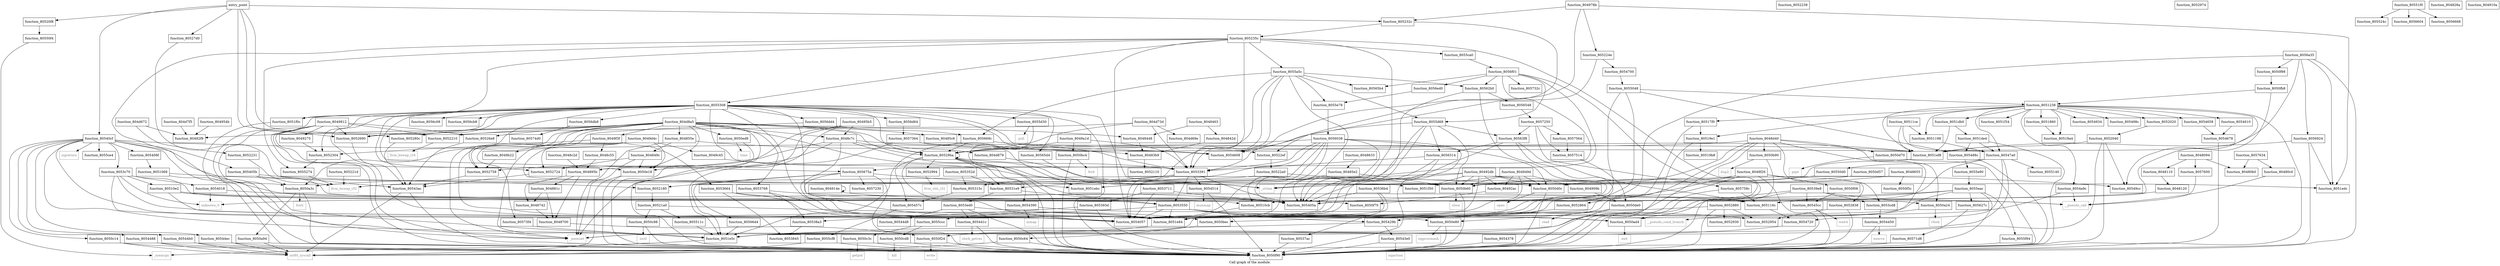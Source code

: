 digraph "Call graph of the module." {
  label="Call graph of the module.";
  node [shape=record];

  Node_function_80492ac [label="{function_80492ac}"];
  Node_function_804949d [label="{function_804949d}"];
  Node_function_8051198 [label="{function_8051198}"];
  Node_function_805116c [label="{function_805116c}"];
  Node_function_8050ed8 [label="{function_8050ed8}"];
  Node_function_8050ad4 [label="{function_8050ad4}"];
  Node_function_8050f08 [label="{function_8050f08}"];
  Node_function_804954b [label="{function_804954b}"];
  Node_function_80495b5 [label="{function_80495b5}"];
  Node_function_8050b60 [label="{function_8050b60}"];
  Node_function_80510e2 [label="{function_80510e2}"];
  Node_function_804978b [label="{function_804978b}"];
  Node_function_8049812 [label="{function_8049812}"];
  Node_function_8050c98 [label="{function_8050c98}"];
  Node_function_8049a1d [label="{function_8049a1d}"];
  Node_function_8049b22 [label="{function_8049b22}"];
  Node_function_8049c45 [label="{function_8049c45}"];
  Node_function_80510cb [label="{function_80510cb}"];
  Node_function_8049d4c [label="{function_8049d4c}"];
  Node_function_8049f3f [label="{function_8049f3f}"];
  Node_function_804d672 [label="{function_804d672}"];
  Node_function_8051238 [label="{function_8051238}"];
  Node_function_804d7f5 [label="{function_804d7f5}"];
  Node_function_8050cd8 [label="{function_8050cd8}"];
  Node_function_8050b90 [label="{function_8050b90}"];
  Node_function_8050a94 [label="{function_8050a94}"];
  Node_function_80511ce [label="{function_80511ce}"];
  Node_function_8050d0c [label="{function_8050d0c}"];
  Node_function_804d879 [label="{function_804d879}"];
  Node_function_8050f24 [label="{function_8050f24}"];
  Node_function_8051068 [label="{function_8051068}"];
  Node_function_8050f5c [label="{function_8050f5c}"];
  Node_function_804d8a5 [label="{function_804d8a5}"];
  Node_function_8050d57 [label="{function_8050d57}"];
  Node_function_8050bc4 [label="{function_8050bc4}"];
  Node_function_804d69e [label="{function_804d69e}"];
  Node_function_8050d70 [label="{function_8050d70}"];
  Node_function_8050bec [label="{function_8050bec}"];
  Node_function_804d73d [label="{function_804d73d}"];
  Node_function_8050de0 [label="{function_8050de0}"];
  Node_function_8050a24 [label="{function_8050a24}"];
  Node_function_8050f70 [label="{function_8050f70}"];
  Node_function_8050c14 [label="{function_8050c14}"];
  Node_function_8050c3c [label="{function_8050c3c}"];
  Node_function_8050fb8 [label="{function_8050fb8}"];
  Node_function_8050e18 [label="{function_8050e18}"];
  Node_function_8050a3c [label="{function_8050a3c}"];
  Node_function_8050f90 [label="{function_8050f90}"];
  Node_function_8050c64 [label="{function_8050c64}"];
  Node_function_8050f98 [label="{function_8050f98}"];
  Node_function_8050e80 [label="{function_8050e80}"];
  Node_function_8056f01 [label="{function_8056f01}"];
  Node_function_80571d8 [label="{function_80571d8}"];
  Node_function_8057230 [label="{function_8057230}"];
  Node_function_8057250 [label="{function_8057250}"];
  Node_function_805732c [label="{function_805732c}"];
  Node_function_8057364 [label="{function_8057364}"];
  Node_function_80573f4 [label="{function_80573f4}"];
  Node_function_80574d0 [label="{function_80574d0}"];
  Node_function_8057514 [label="{function_8057514}"];
  Node_function_8057564 [label="{function_8057564}"];
  Node_function_805758c [label="{function_805758c}"];
  Node_function_8057600 [label="{function_8057600}"];
  Node_function_8057634 [label="{function_8057634}"];
  Node_llvm_bswap_i32 [color="gray50", fontcolor="gray50", label="{llvm_bswap_i32}"];
  Node_llvm_ctlz_i32 [color="gray50", fontcolor="gray50", label="{llvm_ctlz_i32}"];
  Node__memset [color="gray50", fontcolor="gray50", label="{_memset}"];
  Node__strlen [color="gray50", fontcolor="gray50", label="{_strlen}"];
  Node__memcpy [color="gray50", fontcolor="gray50", label="{_memcpy}"];
  Node_llvm_bswap_i16 [color="gray50", fontcolor="gray50", label="{llvm_bswap_i16}"];
  Node_unknown_0 [color="gray50", fontcolor="gray50", label="{unknown_0}"];
  Node_vfork [color="gray50", fontcolor="gray50", label="{vfork}"];
  Node_fcntl [color="gray50", fontcolor="gray50", label="{fcntl}"];
  Node_int80_syscall [color="gray50", fontcolor="gray50", label="{int80_syscall}"];
  Node_exit [color="gray50", fontcolor="gray50", label="{exit}"];
  Node_close [color="gray50", fontcolor="gray50", label="{close}"];
  Node_dup2 [color="gray50", fontcolor="gray50", label="{dup2}"];
  Node_fork [color="gray50", fontcolor="gray50", label="{fork}"];
  Node_getpid [color="gray50", fontcolor="gray50", label="{getpid}"];
  Node_ioctl [color="gray50", fontcolor="gray50", label="{ioctl}"];
  Node_kill [color="gray50", fontcolor="gray50", label="{kill}"];
  Node_open [color="gray50", fontcolor="gray50", label="{open}"];
  Node_pipe [color="gray50", fontcolor="gray50", label="{pipe}"];
  Node_read [color="gray50", fontcolor="gray50", label="{read}"];
  Node_sigprocmask [color="gray50", fontcolor="gray50", label="{sigprocmask}"];
  Node_time [color="gray50", fontcolor="gray50", label="{time}"];
  Node_write [color="gray50", fontcolor="gray50", label="{write}"];
  Node_sigreturn [color="gray50", fontcolor="gray50", label="{sigreturn}"];
  Node_mmap [color="gray50", fontcolor="gray50", label="{mmap}"];
  Node_sigaction [color="gray50", fontcolor="gray50", label="{sigaction}"];
  Node_clock_getres [color="gray50", fontcolor="gray50", label="{clock_getres}"];
  Node_execve [color="gray50", fontcolor="gray50", label="{execve}"];
  Node_munmap [color="gray50", fontcolor="gray50", label="{munmap}"];
  Node_wait4 [color="gray50", fontcolor="gray50", label="{wait4}"];
  Node_function_80529ba [label="{function_80529ba}"];
  Node_function_80517f0 [label="{function_80517f0}"];
  Node_function_8051860 [label="{function_8051860}"];
  Node_function_80518a4 [label="{function_80518a4}"];
  Node_function_80519b8 [label="{function_80519b8}"];
  Node_function_80519e1 [label="{function_80519e1}"];
  Node_function_8051db0 [label="{function_8051db0}"];
  Node_function_8051de4 [label="{function_8051de4}"];
  Node_function_8051e5c [label="{function_8051e5c}"];
  Node_function_8051e84 [label="{function_8051e84}"];
  Node_function_8051ebc [label="{function_8051ebc}"];
  Node_function_8051edc [label="{function_8051edc}"];
  Node_function_8051ef8 [label="{function_8051ef8}"];
  Node_function_8051f0c [label="{function_8051f0c}"];
  Node_function_8051f34 [label="{function_8051f34}"];
  Node_function_8051f50 [label="{function_8051f50}"];
  Node_function_8052020 [label="{function_8052020}"];
  Node_function_8052040 [label="{function_8052040}"];
  Node_function_80520f8 [label="{function_80520f8}"];
  Node_function_8052110 [label="{function_8052110}"];
  Node_function_8052180 [label="{function_8052180}"];
  Node_function_80521a0 [label="{function_80521a0}"];
  Node_function_8052210 [label="{function_8052210}"];
  Node_function_805221d [label="{function_805221d}"];
  Node_function_8052231 [label="{function_8052231}"];
  Node_function_8052238 [label="{function_8052238}"];
  Node_function_805224e [label="{function_805224e}"];
  Node_function_80522a0 [label="{function_80522a0}"];
  Node_function_80522ef [label="{function_80522ef}"];
  Node_function_8052304 [label="{function_8052304}"];
  Node_function_805232c [label="{function_805232c}"];
  Node_function_805235c [label="{function_805235c}"];
  Node_function_8052690 [label="{function_8052690}"];
  Node_function_80526e8 [label="{function_80526e8}"];
  Node_function_8052724 [label="{function_8052724}"];
  Node_function_8052758 [label="{function_8052758}"];
  Node_function_80527d0 [label="{function_80527d0}"];
  Node_function_805280c [label="{function_805280c}"];
  Node_function_8052838 [label="{function_8052838}"];
  Node_function_8052864 [label="{function_8052864}"];
  Node_function_8052880 [label="{function_8052880}"];
  Node_function_8052930 [label="{function_8052930}"];
  Node_function_8052954 [label="{function_8052954}"];
  Node_function_8052974 [label="{function_8052974}"];
  Node_function_8052994 [label="{function_8052994}"];
  Node_function_805315c [label="{function_805315c}"];
  Node_function_80531e9 [label="{function_80531e9}"];
  Node_function_8053391 [label="{function_8053391}"];
  Node_function_805352d [label="{function_805352d}"];
  Node_function_8053550 [label="{function_8053550}"];
  Node_function_8053664 [label="{function_8053664}"];
  Node_function_80536b4 [label="{function_80536b4}"];
  Node_function_8053711 [label="{function_8053711}"];
  Node_function_8053768 [label="{function_8053768}"];
  Node_function_80537ac [label="{function_80537ac}"];
  Node_function_8053845 [label="{function_8053845}"];
  Node_function_80538a3 [label="{function_80538a3}"];
  Node_function_805393d [label="{function_805393d}"];
  Node_function_80539e8 [label="{function_80539e8}"];
  Node_function_8053c70 [label="{function_8053c70}"];
  Node_function_8053cd8 [label="{function_8053cd8}"];
  Node_function_8053ed0 [label="{function_8053ed0}"];
  Node_function_8054018 [label="{function_8054018}"];
  Node_function_8054057 [label="{function_8054057}"];
  Node_function_805405a [label="{function_805405a}"];
  Node_function_805405b [label="{function_805405b}"];
  Node_function_805408f [label="{function_805408f}"];
  Node_function_80540cf [label="{function_80540cf}"];
  Node_poll [color="gray50", fontcolor="gray50", label="{poll}"];
  Node_function_805429b [label="{function_805429b}"];
  Node_function_8054378 [label="{function_8054378}"];
  Node_function_8054390 [label="{function_8054390}"];
  Node_function_80543ac [label="{function_80543ac}"];
  Node_function_80543e0 [label="{function_80543e0}"];
  Node_function_805441c [label="{function_805441c}"];
  Node_function_8054450 [label="{function_8054450}"];
  Node_function_8054488 [label="{function_8054488}"];
  Node_function_80544b0 [label="{function_80544b0}"];
  Node_function_80544d8 [label="{function_80544d8}"];
  Node_function_80544ec [label="{function_80544ec}"];
  Node_function_8054514 [label="{function_8054514}"];
  Node_function_805457c [label="{function_805457c}"];
  Node_function_80545cc [label="{function_80545cc}"];
  Node_function_8054608 [label="{function_8054608}"];
  Node_function_8054610 [label="{function_8054610}"];
  Node_function_8054658 [label="{function_8054658}"];
  Node_function_8054678 [label="{function_8054678}"];
  Node_function_8054700 [label="{function_8054700}"];
  Node_function_8054720 [label="{function_8054720}"];
  Node_function_80547a0 [label="{function_80547a0}"];
  Node_function_805488c [label="{function_805488c}"];
  Node_function_8054934 [label="{function_8054934}"];
  Node_function_805498c [label="{function_805498c}"];
  Node_function_80549cc [label="{function_80549cc}"];
  Node_function_8054a9c [label="{function_8054a9c}"];
  Node_function_8055048 [label="{function_8055048}"];
  Node_function_80550d0 [label="{function_80550d0}"];
  Node_function_80550f4 [label="{function_80550f4}"];
  Node_function_805511c [label="{function_805511c}"];
  Node_function_8055140 [label="{function_8055140}"];
  Node_function_80551f0 [label="{function_80551f0}"];
  Node_function_805524c [label="{function_805524c}"];
  Node_function_8055274 [label="{function_8055274}"];
  Node_function_8055308 [label="{function_8055308}"];
  Node_function_8055a5c [label="{function_8055a5c}"];
  Node_function_8055ca0 [label="{function_8055ca0}"];
  Node_function_8055ccc [label="{function_8055ccc}"];
  Node_function_8055ce4 [label="{function_8055ce4}"];
  Node_function_8055cf8 [label="{function_8055cf8}"];
  Node_function_8055d30 [label="{function_8055d30}"];
  Node_function_8055d68 [label="{function_8055d68}"];
  Node_function_8055e78 [label="{function_8055e78}"];
  Node_function_8055e90 [label="{function_8055e90}"];
  Node_function_8055eac [label="{function_8055eac}"];
  Node_function_8055f94 [label="{function_8055f94}"];
  Node_function_8056038 [label="{function_8056038}"];
  Node_function_805627c [label="{function_805627c}"];
  Node_function_80562b0 [label="{function_80562b0}"];
  Node_function_8056314 [label="{function_8056314}"];
  Node_function_80563f8 [label="{function_80563f8}"];
  Node_function_8056548 [label="{function_8056548}"];
  Node_function_80565b4 [label="{function_80565b4}"];
  Node_function_80565d4 [label="{function_80565d4}"];
  Node_function_8056604 [label="{function_8056604}"];
  Node_function_8056668 [label="{function_8056668}"];
  Node_function_805669c [label="{function_805669c}"];
  Node_function_80566d4 [label="{function_80566d4}"];
  Node_function_805675a [label="{function_805675a}"];
  Node_function_8056924 [label="{function_8056924}"];
  Node_function_8056a35 [label="{function_8056a35}"];
  Node_function_8056c08 [label="{function_8056c08}"];
  Node_function_8056cb8 [label="{function_8056cb8}"];
  Node_function_8056d64 [label="{function_8056d64}"];
  Node_function_8056db8 [label="{function_8056db8}"];
  Node_function_8056dd4 [label="{function_8056dd4}"];
  Node_function_8056ed0 [label="{function_8056ed0}"];
  Node___pseudo_call [color="gray50", fontcolor="gray50", label="{__pseudo_call}"];
  Node___pseudo_cond_branch [color="gray50", fontcolor="gray50", label="{__pseudo_cond_branch}"];
  Node_function_8048094 [label="{function_8048094}"];
  Node_function_80480b0 [label="{function_80480b0}"];
  Node_function_80480c0 [label="{function_80480c0}"];
  Node_function_8048110 [label="{function_8048110}"];
  Node_function_8048120 [label="{function_8048120}"];
  Node_entry_point [label="{entry_point}"];
  Node_function_804828a [label="{function_804828a}"];
  Node_function_80482f9 [label="{function_80482f9}"];
  Node_function_80483b9 [label="{function_80483b9}"];
  Node_function_804842d [label="{function_804842d}"];
  Node_function_8048448 [label="{function_8048448}"];
  Node_function_8048463 [label="{function_8048463}"];
  Node_function_804849c [label="{function_804849c}"];
  Node_function_804855e [label="{function_804855e}"];
  Node_function_80485c6 [label="{function_80485c6}"];
  Node_function_80485e2 [label="{function_80485e2}"];
  Node_function_8048633 [label="{function_8048633}"];
  Node_function_8048655 [label="{function_8048655}"];
  Node_function_8048700 [label="{function_8048700}"];
  Node_function_8048742 [label="{function_8048742}"];
  Node_function_80492db [label="{function_80492db}"];
  Node_function_804881c [label="{function_804881c}"];
  Node_function_804895b [label="{function_804895b}"];
  Node_function_8048c2d [label="{function_8048c2d}"];
  Node_function_8048c55 [label="{function_8048c55}"];
  Node_function_8048c7c [label="{function_8048c7c}"];
  Node_function_8048d40 [label="{function_8048d40}"];
  Node_function_8048f26 [label="{function_8048f26}"];
  Node_function_804909b [label="{function_804909b}"];
  Node_function_804910a [label="{function_804910a}"];
  Node_function_804914e [label="{function_804914e}"];
  Node_function_8049275 [label="{function_8049275}"];
  Node_function_80492ac -> Node_function_8050f70;
  Node_function_804949d -> Node_function_80492ac;
  Node_function_804949d -> Node_function_8050b60;
  Node_function_804949d -> Node_function_8050d0c;
  Node_function_804949d -> Node_function_8051e84;
  Node_function_804949d -> Node_function_8051f50;
  Node_function_804949d -> Node_function_804909b;
  Node_function_8051198 -> Node_function_80547a0;
  Node_function_805116c -> Node_function_8054720;
  Node_function_8050ed8 -> Node_function_8050f90;
  Node_function_8050ed8 -> Node_time;
  Node_function_8050ad4 -> Node_exit;
  Node_function_8050f08 -> Node_function_80545cc;
  Node_function_804954b -> Node_function_80482f9;
  Node_function_80495b5 -> Node_function_8050e18;
  Node_function_80495b5 -> Node__memset;
  Node_function_80495b5 -> Node_function_8052724;
  Node_function_80495b5 -> Node_function_8048c7c;
  Node_function_8050b60 -> Node_function_8050f90;
  Node_function_8050b60 -> Node_close;
  Node_function_80510e2 -> Node_function_805116c;
  Node_function_80510e2 -> Node_function_80510cb;
  Node_function_80510e2 -> Node_function_8054057;
  Node_function_804978b -> Node_function_8051edc;
  Node_function_804978b -> Node_function_805224e;
  Node_function_804978b -> Node_function_80522ef;
  Node_function_804978b -> Node_function_805232c;
  Node_function_8049812 -> Node_function_8050e18;
  Node_function_8049812 -> Node_function_8050a3c;
  Node_function_8049812 -> Node_function_8050f90;
  Node_function_8049812 -> Node__memset;
  Node_function_8049812 -> Node_function_8052210;
  Node_function_8049812 -> Node_function_8052690;
  Node_function_8049812 -> Node_function_80526e8;
  Node_function_8049812 -> Node_function_8049275;
  Node_function_8050c98 -> Node_function_8050f90;
  Node_function_8050c98 -> Node_ioctl;
  Node_function_8049a1d -> Node_function_8050bc4;
  Node_function_8049a1d -> Node_function_80529ba;
  Node_function_8049a1d -> Node_function_8053391;
  Node_function_8049b22 -> Node_function_8052758;
  Node_function_8049c45 -> Node__strlen;
  Node_function_80510cb -> Node_function_8051e5c;
  Node_function_8049d4c -> Node_function_8049b22;
  Node_function_8049d4c -> Node_function_8049c45;
  Node_function_8049d4c -> Node_function_8050e18;
  Node_function_8049d4c -> Node__memset;
  Node_function_8049d4c -> Node_function_8051f50;
  Node_function_8049d4c -> Node_function_8052724;
  Node_function_8049f3f -> Node_function_8052304;
  Node_function_8049f3f -> Node_function_8053664;
  Node_function_8049f3f -> Node_function_8048c55;
  Node_function_804d672 -> Node_function_8052231;
  Node_function_804d672 -> Node_function_80482f9;
  Node_function_8051238 -> Node_function_8051198;
  Node_function_8051238 -> Node_function_8050f90;
  Node_function_8051238 -> Node_function_80517f0;
  Node_function_8051238 -> Node_function_8051860;
  Node_function_8051238 -> Node_function_80518a4;
  Node_function_8051238 -> Node_function_80519e1;
  Node_function_8051238 -> Node_function_8051db0;
  Node_function_8051238 -> Node_function_8051ef8;
  Node_function_8051238 -> Node_function_8051f34;
  Node_function_8051238 -> Node_function_8052020;
  Node_function_8051238 -> Node_function_8054610;
  Node_function_8051238 -> Node_function_8054658;
  Node_function_8051238 -> Node_function_80547a0;
  Node_function_8051238 -> Node_function_8054934;
  Node_function_8051238 -> Node_function_805498c;
  Node_function_8051238 -> Node_function_80549cc;
  Node_function_8051238 -> Node_function_8054a9c;
  Node_function_804d7f5 -> Node_function_80482f9;
  Node_function_8050cd8 -> Node_function_8050f90;
  Node_function_8050cd8 -> Node_kill;
  Node_function_8050b90 -> Node_function_8050f90;
  Node_function_8050b90 -> Node_dup2;
  Node_function_8050a94 -> Node_function_8050f90;
  Node_function_8050a94 -> Node_int80_syscall;
  Node_function_80511ce -> Node_function_8051198;
  Node_function_80511ce -> Node_function_8051ef8;
  Node_function_80511ce -> Node_function_80547a0;
  Node_function_8050d0c -> Node_function_8050f90;
  Node_function_8050d0c -> Node_open;
  Node_function_804d879 -> Node_function_8050b60;
  Node_function_8050f24 -> Node_function_8050f90;
  Node_function_8050f24 -> Node_write;
  Node_function_8051068 -> Node_function_8050f90;
  Node_function_8051068 -> Node_function_8052180;
  Node_function_804d8a5 -> Node_function_8050ed8;
  Node_function_804d8a5 -> Node_function_8049f3f;
  Node_function_804d8a5 -> Node_function_804d879;
  Node_function_804d8a5 -> Node_function_8050e18;
  Node_function_804d8a5 -> Node_function_8050a3c;
  Node_function_804d8a5 -> Node_function_8050f90;
  Node_function_804d8a5 -> Node__memset;
  Node_function_804d8a5 -> Node__strlen;
  Node_function_804d8a5 -> Node_function_80529ba;
  Node_function_804d8a5 -> Node_function_8051e84;
  Node_function_804d8a5 -> Node_function_8052210;
  Node_function_804d8a5 -> Node_function_8052690;
  Node_function_804d8a5 -> Node_function_80526e8;
  Node_function_804d8a5 -> Node_function_8052758;
  Node_function_804d8a5 -> Node_function_805280c;
  Node_function_804d8a5 -> Node_function_8053768;
  Node_function_804d8a5 -> Node_function_80482f9;
  Node_function_804d8a5 -> Node_function_8048448;
  Node_function_804d8a5 -> Node_function_804855e;
  Node_function_804d8a5 -> Node_function_80485c6;
  Node_function_804d8a5 -> Node_function_8048c7c;
  Node_function_8050d57 -> Node_function_8050d0c;
  Node_function_8050bc4 -> Node_function_8050f90;
  Node_function_8050bc4 -> Node_fork;
  Node_function_8050d70 -> Node_function_8050f90;
  Node_function_8050d70 -> Node_pipe;
  Node_function_8050bec -> Node_function_8050c64;
  Node_function_804d73d -> Node_function_804d69e;
  Node_function_804d73d -> Node_function_80529ba;
  Node_function_804d73d -> Node_function_8052210;
  Node_function_804d73d -> Node_function_8053391;
  Node_function_8050de0 -> Node_function_8050f90;
  Node_function_8050de0 -> Node_read;
  Node_function_8050a24 -> Node_vfork;
  Node_function_8050a24 -> Node___pseudo_cond_branch;
  Node_function_8050c14 -> Node_function_8050f90;
  Node_function_8050c14 -> Node_int80_syscall;
  Node_function_8050c3c -> Node_function_8050f90;
  Node_function_8050c3c -> Node_getpid;
  Node_function_8050fb8 -> Node_function_80510cb;
  Node_function_8050fb8 -> Node_function_8051238;
  Node_function_8050e18 -> Node_function_8050f90;
  Node_function_8050e18 -> Node_int80_syscall;
  Node_function_8050a3c -> Node_function_8050a94;
  Node_function_8050a3c -> Node_function_8050f90;
  Node_function_8050a3c -> Node_fcntl;
  Node_function_8050c64 -> Node_function_8050f90;
  Node_function_8050c64 -> Node_int80_syscall;
  Node_function_8050f98 -> Node_function_8050fb8;
  Node_function_8050e80 -> Node_function_8050f90;
  Node_function_8050e80 -> Node_sigprocmask;
  Node_function_8056f01 -> Node_function_8050f90;
  Node_function_8056f01 -> Node_function_805732c;
  Node_function_8056f01 -> Node_function_8051ebc;
  Node_function_8056f01 -> Node_function_8055d68;
  Node_function_8056f01 -> Node_function_80562b0;
  Node_function_8056f01 -> Node_function_80565b4;
  Node_function_8056f01 -> Node_function_805675a;
  Node_function_8056f01 -> Node_function_8056ed0;
  Node_function_80571d8 -> Node_function_8050f90;
  Node_function_80571d8 -> Node_int80_syscall;
  Node_function_8057250 -> Node_function_8057514;
  Node_function_8057250 -> Node_function_8057564;
  Node_function_8057250 -> Node_function_805758c;
  Node_function_8057250 -> Node_function_80563f8;
  Node_function_8057364 -> Node_function_8051e5c;
  Node_function_8057364 -> Node_function_8051ebc;
  Node_function_8057364 -> Node_function_8051ef8;
  Node_function_80573f4 -> Node_function_8051e5c;
  Node_function_8057514 -> Node_function_8050de0;
  Node_function_8057564 -> Node_function_8057514;
  Node_function_805758c -> Node_function_805116c;
  Node_function_805758c -> Node_function_8050f90;
  Node_function_8057600 -> Node___pseudo_call;
  Node_function_8057634 -> Node_function_80480b0;
  Node_function_8057634 -> Node_function_80480c0;
  Node_function_80529ba -> Node_function_8050f90;
  Node_function_80529ba -> Node_function_80529ba;
  Node_function_80529ba -> Node_function_8052994;
  Node_function_80529ba -> Node_function_80531e9;
  Node_function_80529ba -> Node_function_8053391;
  Node_function_80529ba -> Node_function_8054057;
  Node_function_80529ba -> Node_function_805405a;
  Node_function_80529ba -> Node_function_8054390;
  Node_function_80529ba -> Node_function_805457c;
  Node_function_80517f0 -> Node_function_80519e1;
  Node_function_80517f0 -> Node_function_8051e84;
  Node_function_8051860 -> Node_function_80518a4;
  Node_function_80519e1 -> Node_function_80519b8;
  Node_function_80519e1 -> Node_function_8051e5c;
  Node_function_8051db0 -> Node_function_8051de4;
  Node_function_8051db0 -> Node_function_8051ef8;
  Node_function_8051de4 -> Node_function_8050f90;
  Node_function_8051de4 -> Node_function_80547a0;
  Node_function_8051de4 -> Node_function_805488c;
  Node_function_8051e5c -> Node__memcpy;
  Node_function_8051e84 -> Node__memset;
  Node_function_8051ef8 -> Node__strlen;
  Node_function_8051f0c -> Node__memset;
  Node_function_8052020 -> Node_function_8052040;
  Node_function_8052040 -> Node_function_8050f90;
  Node_function_8052040 -> Node_function_8051e5c;
  Node_function_8052040 -> Node_function_8051ef8;
  Node_function_8052040 -> Node_function_80549cc;
  Node_function_80520f8 -> Node_function_80550f4;
  Node_function_8052180 -> Node_function_80521a0;
  Node_function_80521a0 -> Node_function_8050c98;
  Node_function_80521a0 -> Node_function_8051e84;
  Node_function_80521a0 -> Node_function_805511c;
  Node_function_8052210 -> Node_llvm_bswap_i16;
  Node_function_805221d -> Node_llvm_bswap_i32;
  Node_function_8052231 -> Node_llvm_bswap_i32;
  Node_function_805224e -> Node_function_8054608;
  Node_function_805224e -> Node_function_8054700;
  Node_function_80522a0 -> Node_llvm_bswap_i32;
  Node_function_80522a0 -> Node_function_80549cc;
  Node_function_80522ef -> Node_function_80522a0;
  Node_function_8052304 -> Node_function_8055274;
  Node_function_805232c -> Node_function_805235c;
  Node_function_805232c -> Node_function_8054608;
  Node_function_805235c -> Node_function_8050f90;
  Node_function_805235c -> Node_function_8051e5c;
  Node_function_805235c -> Node_function_8051f0c;
  Node_function_805235c -> Node_function_8053391;
  Node_function_805235c -> Node_function_8054057;
  Node_function_805235c -> Node_function_805405a;
  Node_function_805235c -> Node_function_8055274;
  Node_function_805235c -> Node_function_8055308;
  Node_function_805235c -> Node_function_8055a5c;
  Node_function_805235c -> Node_function_8055ca0;
  Node_function_8052690 -> Node_function_80543ac;
  Node_function_80526e8 -> Node_function_80543ac;
  Node_function_8052724 -> Node_function_80543ac;
  Node_function_8052758 -> Node_function_80543ac;
  Node_function_80527d0 -> Node_function_80543ac;
  Node_function_805280c -> Node_function_80543ac;
  Node_function_8052838 -> Node_function_8050f90;
  Node_function_8052838 -> Node_function_8052954;
  Node_function_8052864 -> Node_function_8051e84;
  Node_function_8052880 -> Node_function_8050f90;
  Node_function_8052880 -> Node_function_8052930;
  Node_function_8052880 -> Node_function_8052954;
  Node_function_8052880 -> Node_function_805429b;
  Node_function_8052994 -> Node_llvm_ctlz_i32;
  Node_function_805315c -> Node_function_805457c;
  Node_function_80531e9 -> Node_function_8053550;
  Node_function_80531e9 -> Node_function_8053ed0;
  Node_function_8053391 -> Node_function_805315c;
  Node_function_8053391 -> Node_function_80531e9;
  Node_function_8053391 -> Node_function_8053550;
  Node_function_8053391 -> Node_function_8054057;
  Node_function_8053391 -> Node_function_805405a;
  Node_function_8053391 -> Node_function_8054514;
  Node_function_805352d -> Node_function_805315c;
  Node_function_805352d -> Node_function_80531e9;
  Node_function_8053550 -> Node_function_8050ad4;
  Node_function_8053550 -> Node_function_8050e80;
  Node_function_8053550 -> Node_function_8051e84;
  Node_function_8053550 -> Node_function_8052954;
  Node_function_8053550 -> Node_function_8054057;
  Node_function_8053550 -> Node_function_805429b;
  Node_function_8053550 -> Node_function_8055ccc;
  Node_function_8053664 -> Node_function_8053845;
  Node_function_8053664 -> Node_function_8054057;
  Node_function_8053664 -> Node_function_805405a;
  Node_function_80536b4 -> Node_function_80537ac;
  Node_function_80536b4 -> Node_function_8054057;
  Node_function_80536b4 -> Node_function_805405a;
  Node_function_8053711 -> Node_function_805393d;
  Node_function_8053711 -> Node_function_8054057;
  Node_function_8053711 -> Node_function_805405a;
  Node_function_8053768 -> Node_function_80538a3;
  Node_function_8053768 -> Node_function_8054057;
  Node_function_8053768 -> Node_function_805405a;
  Node_function_80537ac -> Node_function_8050f90;
  Node_function_80538a3 -> Node_function_8053845;
  Node_function_805393d -> Node_function_8050f90;
  Node_function_805393d -> Node_function_80538a3;
  Node_function_80539e8 -> Node_function_8050ad4;
  Node_function_80539e8 -> Node_function_8050a24;
  Node_function_80539e8 -> Node_function_8052880;
  Node_function_80539e8 -> Node_function_8053cd8;
  Node_function_80539e8 -> Node_function_80545cc;
  Node_function_8053c70 -> Node_function_8050ad4;
  Node_function_8053c70 -> Node_function_80510e2;
  Node_function_8053c70 -> Node_unknown_0;
  Node_function_8053c70 -> Node_function_8054018;
  Node_function_8053c70 -> Node_function_8054057;
  Node_function_8053c70 -> Node_function_805405a;
  Node_function_8053cd8 -> Node_function_8054450;
  Node_function_8053ed0 -> Node_function_8050bec;
  Node_function_8053ed0 -> Node_function_8050f90;
  Node_function_8053ed0 -> Node_function_805441c;
  Node_function_8053ed0 -> Node_function_80544d8;
  Node_function_8054018 -> Node_unknown_0;
  Node_function_8054018 -> Node___pseudo_call;
  Node_function_805405b -> Node_function_8050d0c;
  Node_function_805405b -> Node_function_8050a3c;
  Node_function_805405b -> Node_function_8053550;
  Node_function_805408f -> Node_function_8051068;
  Node_function_80540cf -> Node_function_8050c14;
  Node_function_80540cf -> Node_function_8050f90;
  Node_function_80540cf -> Node_sigreturn;
  Node_function_80540cf -> Node_function_8051e5c;
  Node_function_80540cf -> Node_function_8051e84;
  Node_function_80540cf -> Node_function_8053c70;
  Node_function_80540cf -> Node_function_805405b;
  Node_function_80540cf -> Node_function_805408f;
  Node_function_80540cf -> Node_function_8054488;
  Node_function_80540cf -> Node_function_80544b0;
  Node_function_80540cf -> Node_function_80544ec;
  Node_function_80540cf -> Node_function_8054608;
  Node_function_80540cf -> Node_function_8055ce4;
  Node_function_80540cf -> Node___pseudo_call;
  Node_function_805429b -> Node_function_8051e5c;
  Node_function_805429b -> Node_function_80543e0;
  Node_function_8054378 -> Node_function_8050f90;
  Node_function_8054390 -> Node_mmap;
  Node_function_8054390 -> Node___pseudo_cond_branch;
  Node_function_80543ac -> Node_function_8050f90;
  Node_function_80543ac -> Node_int80_syscall;
  Node_function_80543e0 -> Node_function_8050f90;
  Node_function_80543e0 -> Node_sigaction;
  Node_function_805441c -> Node_function_8050f90;
  Node_function_805441c -> Node_clock_getres;
  Node_function_8054450 -> Node_function_8050f90;
  Node_function_8054450 -> Node_execve;
  Node_function_8054488 -> Node_function_8050f90;
  Node_function_8054488 -> Node_int80_syscall;
  Node_function_80544b0 -> Node_function_8050f90;
  Node_function_80544b0 -> Node_int80_syscall;
  Node_function_80544ec -> Node_function_8050f90;
  Node_function_80544ec -> Node_int80_syscall;
  Node_function_8054514 -> Node_function_8050f90;
  Node_function_8054514 -> Node_munmap;
  Node_function_805457c -> Node_function_8055cf8;
  Node_function_80545cc -> Node_function_8050f90;
  Node_function_80545cc -> Node_wait4;
  Node_function_8054610 -> Node_function_8054678;
  Node_function_8054658 -> Node_function_8054678;
  Node_function_8054678 -> Node_function_8050f90;
  Node_function_8054700 -> Node_function_8055048;
  Node_function_8054720 -> Node_function_8050f24;
  Node_function_80547a0 -> Node_function_805116c;
  Node_function_80547a0 -> Node_function_8051e5c;
  Node_function_80547a0 -> Node_function_8054720;
  Node_function_80547a0 -> Node_function_80550d0;
  Node_function_80547a0 -> Node_function_8055140;
  Node_function_805488c -> Node_function_8050f90;
  Node_function_805488c -> Node_function_8055e90;
  Node_function_8054a9c -> Node_function_8051e84;
  Node_function_8054a9c -> Node___pseudo_call;
  Node_function_8055048 -> Node_function_8051238;
  Node_function_8055048 -> Node_function_8054057;
  Node_function_8055048 -> Node_function_805405a;
  Node_function_8055048 -> Node_function_805488c;
  Node_function_80550d0 -> Node__strlen;
  Node_function_80550f4 -> Node__memcpy;
  Node_function_805511c -> Node_function_8051e5c;
  Node_function_80551f0 -> Node_function_805524c;
  Node_function_80551f0 -> Node_function_8056604;
  Node_function_80551f0 -> Node_function_8056668;
  Node_function_8055274 -> Node_llvm_bswap_i32;
  Node_function_8055308 -> Node_function_8050b60;
  Node_function_8055308 -> Node_function_8050f90;
  Node_function_8055308 -> Node_function_80529ba;
  Node_function_8055308 -> Node_function_8051e5c;
  Node_function_8055308 -> Node_function_8051e84;
  Node_function_8055308 -> Node_function_8051ef8;
  Node_function_8055308 -> Node_function_8051f0c;
  Node_function_8055308 -> Node_function_8052304;
  Node_function_8055308 -> Node_function_8052690;
  Node_function_8055308 -> Node_function_8052724;
  Node_function_8055308 -> Node_function_8052758;
  Node_function_8055308 -> Node_function_805280c;
  Node_function_8055308 -> Node_function_8053391;
  Node_function_8055308 -> Node_function_8054057;
  Node_function_8055308 -> Node_function_805405a;
  Node_function_8055308 -> Node_function_8054608;
  Node_function_8055308 -> Node_function_8055d30;
  Node_function_8055308 -> Node_function_80565d4;
  Node_function_8055308 -> Node_function_805675a;
  Node_function_8055308 -> Node_function_8056c08;
  Node_function_8055308 -> Node_function_8056cb8;
  Node_function_8055308 -> Node_function_8056d64;
  Node_function_8055308 -> Node_function_8056db8;
  Node_function_8055308 -> Node_function_8056dd4;
  Node_function_8055a5c -> Node_function_8053391;
  Node_function_8055a5c -> Node_function_8054057;
  Node_function_8055a5c -> Node_function_805405a;
  Node_function_8055a5c -> Node_function_8054608;
  Node_function_8055a5c -> Node_function_8055d68;
  Node_function_8055a5c -> Node_function_8055e78;
  Node_function_8055a5c -> Node_function_80562b0;
  Node_function_8055a5c -> Node_function_80565b4;
  Node_function_8055a5c -> Node_function_805669c;
  Node_function_8055ca0 -> Node_function_8056f01;
  Node_function_8055ccc -> Node_function_8050cd8;
  Node_function_8055ccc -> Node_function_8050c3c;
  Node_function_8055cf8 -> Node_function_8050f90;
  Node_function_8055cf8 -> Node_int80_syscall;
  Node_function_8055d30 -> Node_function_8050f90;
  Node_function_8055d30 -> Node_poll;
  Node_function_8055d68 -> Node_function_8050b60;
  Node_function_8055d68 -> Node_function_8053391;
  Node_function_8055d68 -> Node_function_8054057;
  Node_function_8055d68 -> Node_function_805405a;
  Node_function_8055d68 -> Node_function_8056314;
  Node_function_8055d68 -> Node_function_80563f8;
  Node_function_8055e78 -> Node_function_8056038;
  Node_function_8055e90 -> Node_function_8055eac;
  Node_function_8055eac -> Node_function_805116c;
  Node_function_8055eac -> Node_function_8050f90;
  Node_function_8055eac -> Node_function_8054057;
  Node_function_8055eac -> Node_function_805405a;
  Node_function_8055eac -> Node_function_8055f94;
  Node_function_8055eac -> Node_function_805627c;
  Node_function_8055f94 -> Node_function_8050f90;
  Node_function_8056038 -> Node_function_80510cb;
  Node_function_8056038 -> Node_function_8050d0c;
  Node_function_8056038 -> Node_function_8050a3c;
  Node_function_8056038 -> Node_function_8050f90;
  Node_function_8056038 -> Node_function_80529ba;
  Node_function_8056038 -> Node_function_8052180;
  Node_function_8056038 -> Node_function_8053391;
  Node_function_8056038 -> Node_function_8054057;
  Node_function_8056038 -> Node_function_805405a;
  Node_function_805627c -> Node_function_80571d8;
  Node_function_80562b0 -> Node_function_8054057;
  Node_function_80562b0 -> Node_function_805405a;
  Node_function_80562b0 -> Node_function_8056548;
  Node_function_8056314 -> Node_function_8053391;
  Node_function_8056314 -> Node_function_8054057;
  Node_function_8056314 -> Node_function_805405a;
  Node_function_80563f8 -> Node_function_805116c;
  Node_function_80563f8 -> Node_function_8054057;
  Node_function_80563f8 -> Node_function_805405a;
  Node_function_80563f8 -> Node_function_8056314;
  Node_function_8056548 -> Node_function_8057250;
  Node_function_80565d4 -> Node__strlen;
  Node_function_805669c -> Node_function_80529ba;
  Node_function_805669c -> Node_function_8051e5c;
  Node_function_805669c -> Node_function_8051ef8;
  Node_function_80566d4 -> Node_function_8051e5c;
  Node_function_805675a -> Node_function_8050f90;
  Node_function_805675a -> Node_function_8057230;
  Node_function_805675a -> Node_function_8051e5c;
  Node_function_805675a -> Node_function_8051e84;
  Node_function_805675a -> Node_function_8051ebc;
  Node_function_805675a -> Node_function_80566d4;
  Node_function_8056924 -> Node_function_8050f90;
  Node_function_8056924 -> Node_function_8051edc;
  Node_function_8056924 -> Node_function_8051ef8;
  Node_function_8056a35 -> Node_function_8050f90;
  Node_function_8056a35 -> Node_function_8050f98;
  Node_function_8056a35 -> Node_function_8051e84;
  Node_function_8056a35 -> Node_function_8051edc;
  Node_function_8056a35 -> Node_function_8051ef8;
  Node_function_8056a35 -> Node_function_8056924;
  Node_function_8056d64 -> Node_function_8057364;
  Node_function_8056db8 -> Node_function_80574d0;
  Node_function_8056dd4 -> Node_function_80573f4;
  Node_function_8056dd4 -> Node_function_805669c;
  Node_function_8056ed0 -> Node_function_8055e78;
  Node_function_8048094 -> Node_function_8057600;
  Node_function_8048094 -> Node_function_80480b0;
  Node_function_8048094 -> Node_function_8048110;
  Node_function_80480c0 -> Node___pseudo_call;
  Node_function_8048110 -> Node_function_8048120;
  Node_function_8048120 -> Node_unknown_0;
  Node_entry_point -> Node_function_80520f8;
  Node_entry_point -> Node_function_8052210;
  Node_entry_point -> Node_function_805232c;
  Node_entry_point -> Node_function_8052690;
  Node_entry_point -> Node_function_80527d0;
  Node_entry_point -> Node_function_805280c;
  Node_entry_point -> Node_function_80540cf;
  Node_function_80483b9 -> Node_function_8052110;
  Node_function_804842d -> Node_function_80483b9;
  Node_function_8048448 -> Node_function_80483b9;
  Node_function_8048463 -> Node_function_804842d;
  Node_function_8048463 -> Node_function_8048448;
  Node_function_804849c -> Node_function_8050e18;
  Node_function_804849c -> Node__memset;
  Node_function_804849c -> Node_function_8052724;
  Node_function_804855e -> Node__memset;
  Node_function_804855e -> Node_function_80483b9;
  Node_function_804855e -> Node_function_804849c;
  Node_function_80485c6 -> Node_function_80522ef;
  Node_function_80485e2 -> Node_function_8050b60;
  Node_function_80485e2 -> Node_function_8051e84;
  Node_function_8048633 -> Node_function_80485e2;
  Node_function_8048655 -> Node_function_8050f5c;
  Node_function_8048655 -> Node__strlen;
  Node_function_8048700 -> Node_function_8050f24;
  Node_function_8048742 -> Node_function_8048700;
  Node_function_80492db -> Node_function_80492ac;
  Node_function_80492db -> Node_function_8050b60;
  Node_function_80492db -> Node_function_8050d0c;
  Node_function_80492db -> Node__strlen;
  Node_function_80492db -> Node_function_8051e84;
  Node_function_80492db -> Node_function_8051ebc;
  Node_function_80492db -> Node_function_8051edc;
  Node_function_80492db -> Node_function_8051f50;
  Node_function_80492db -> Node_function_804909b;
  Node_function_804881c -> Node_function_8048700;
  Node_function_804881c -> Node_function_8048742;
  Node_function_804895b -> Node_function_8048700;
  Node_function_804895b -> Node_function_8048742;
  Node_function_804895b -> Node_function_804881c;
  Node_function_8048c2d -> Node_function_804895b;
  Node_function_8048c55 -> Node_function_804895b;
  Node_function_8048c7c -> Node__strlen;
  Node_function_8048c7c -> Node_function_80529ba;
  Node_function_8048c7c -> Node_function_8051e84;
  Node_function_8048c7c -> Node_function_8052758;
  Node_function_8048c7c -> Node_function_8053391;
  Node_function_8048c7c -> Node_function_804895b;
  Node_function_8048d40 -> Node_function_8050ad4;
  Node_function_8048d40 -> Node_function_8050b60;
  Node_function_8048d40 -> Node_function_8050b90;
  Node_function_8048d40 -> Node_function_8050d70;
  Node_function_8048d40 -> Node_function_8050bec;
  Node_function_8048d40 -> Node_function_8050a24;
  Node_function_8048d40 -> Node__memset;
  Node_function_8048d40 -> Node_function_80529ba;
  Node_function_8048d40 -> Node_function_8053cd8;
  Node_function_8048f26 -> Node_function_8050f08;
  Node_function_8048f26 -> Node_function_8050b60;
  Node_function_8048f26 -> Node_function_8050f90;
  Node_function_8048f26 -> Node_function_8050e80;
  Node_function_8048f26 -> Node_function_8052838;
  Node_function_8048f26 -> Node_function_8052864;
  Node_function_804909b -> Node_function_8050de0;
  Node_function_804914e -> Node_function_8050f70;
  Node_function_804914e -> Node_function_804914e;
  Node_function_8049275 -> Node_function_8052304;
}
